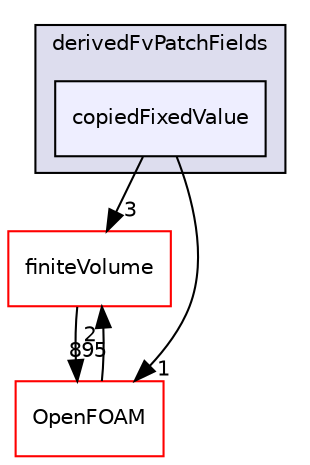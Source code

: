 digraph "src/phaseSystemModels/reactingEulerFoam/derivedFvPatchFields/copiedFixedValue" {
  bgcolor=transparent;
  compound=true
  node [ fontsize="10", fontname="Helvetica"];
  edge [ labelfontsize="10", labelfontname="Helvetica"];
  subgraph clusterdir_b7cf47d467e63ee16b71b3cc72940979 {
    graph [ bgcolor="#ddddee", pencolor="black", label="derivedFvPatchFields" fontname="Helvetica", fontsize="10", URL="dir_b7cf47d467e63ee16b71b3cc72940979.html"]
  dir_4a92f9b6aee0ba35b944974a56b0491c [shape=box, label="copiedFixedValue", style="filled", fillcolor="#eeeeff", pencolor="black", URL="dir_4a92f9b6aee0ba35b944974a56b0491c.html"];
  }
  dir_9bd15774b555cf7259a6fa18f99fe99b [shape=box label="finiteVolume" color="red" URL="dir_9bd15774b555cf7259a6fa18f99fe99b.html"];
  dir_c5473ff19b20e6ec4dfe5c310b3778a8 [shape=box label="OpenFOAM" color="red" URL="dir_c5473ff19b20e6ec4dfe5c310b3778a8.html"];
  dir_9bd15774b555cf7259a6fa18f99fe99b->dir_c5473ff19b20e6ec4dfe5c310b3778a8 [headlabel="895", labeldistance=1.5 headhref="dir_000814_002151.html"];
  dir_c5473ff19b20e6ec4dfe5c310b3778a8->dir_9bd15774b555cf7259a6fa18f99fe99b [headlabel="2", labeldistance=1.5 headhref="dir_002151_000814.html"];
  dir_4a92f9b6aee0ba35b944974a56b0491c->dir_9bd15774b555cf7259a6fa18f99fe99b [headlabel="3", labeldistance=1.5 headhref="dir_003005_000814.html"];
  dir_4a92f9b6aee0ba35b944974a56b0491c->dir_c5473ff19b20e6ec4dfe5c310b3778a8 [headlabel="1", labeldistance=1.5 headhref="dir_003005_002151.html"];
}
